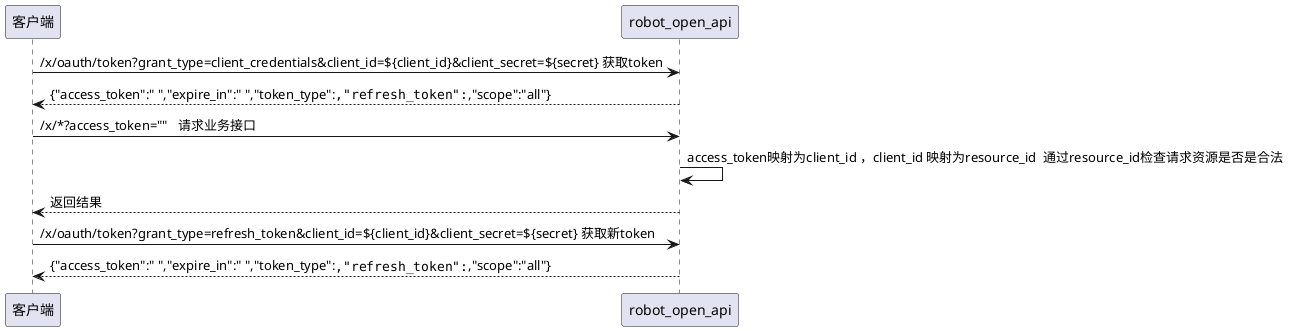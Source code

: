 @startuml

客户端 -> robot_open_api: /x/oauth/token?grant_type=client_credentials&client_id=${client_id}&client_secret=${secret} 获取token
robot_open_api --> 客户端: {"access_token":" ","expire_in":" ","token_type":"","refresh_token":"","scope":"all"}

客户端 -> robot_open_api: /x/*?access_token=""   请求业务接口
robot_open_api -> robot_open_api: access_token映射为client_id ，client_id 映射为resource_id  通过resource_id检查请求资源是否是合法
robot_open_api --> 客户端 : 返回结果

客户端 -> robot_open_api: /x/oauth/token?grant_type=refresh_token&client_id=${client_id}&client_secret=${secret} 获取新token
robot_open_api --> 客户端: {"access_token":" ","expire_in":" ","token_type":"","refresh_token":"","scope":"all"}
@enduml